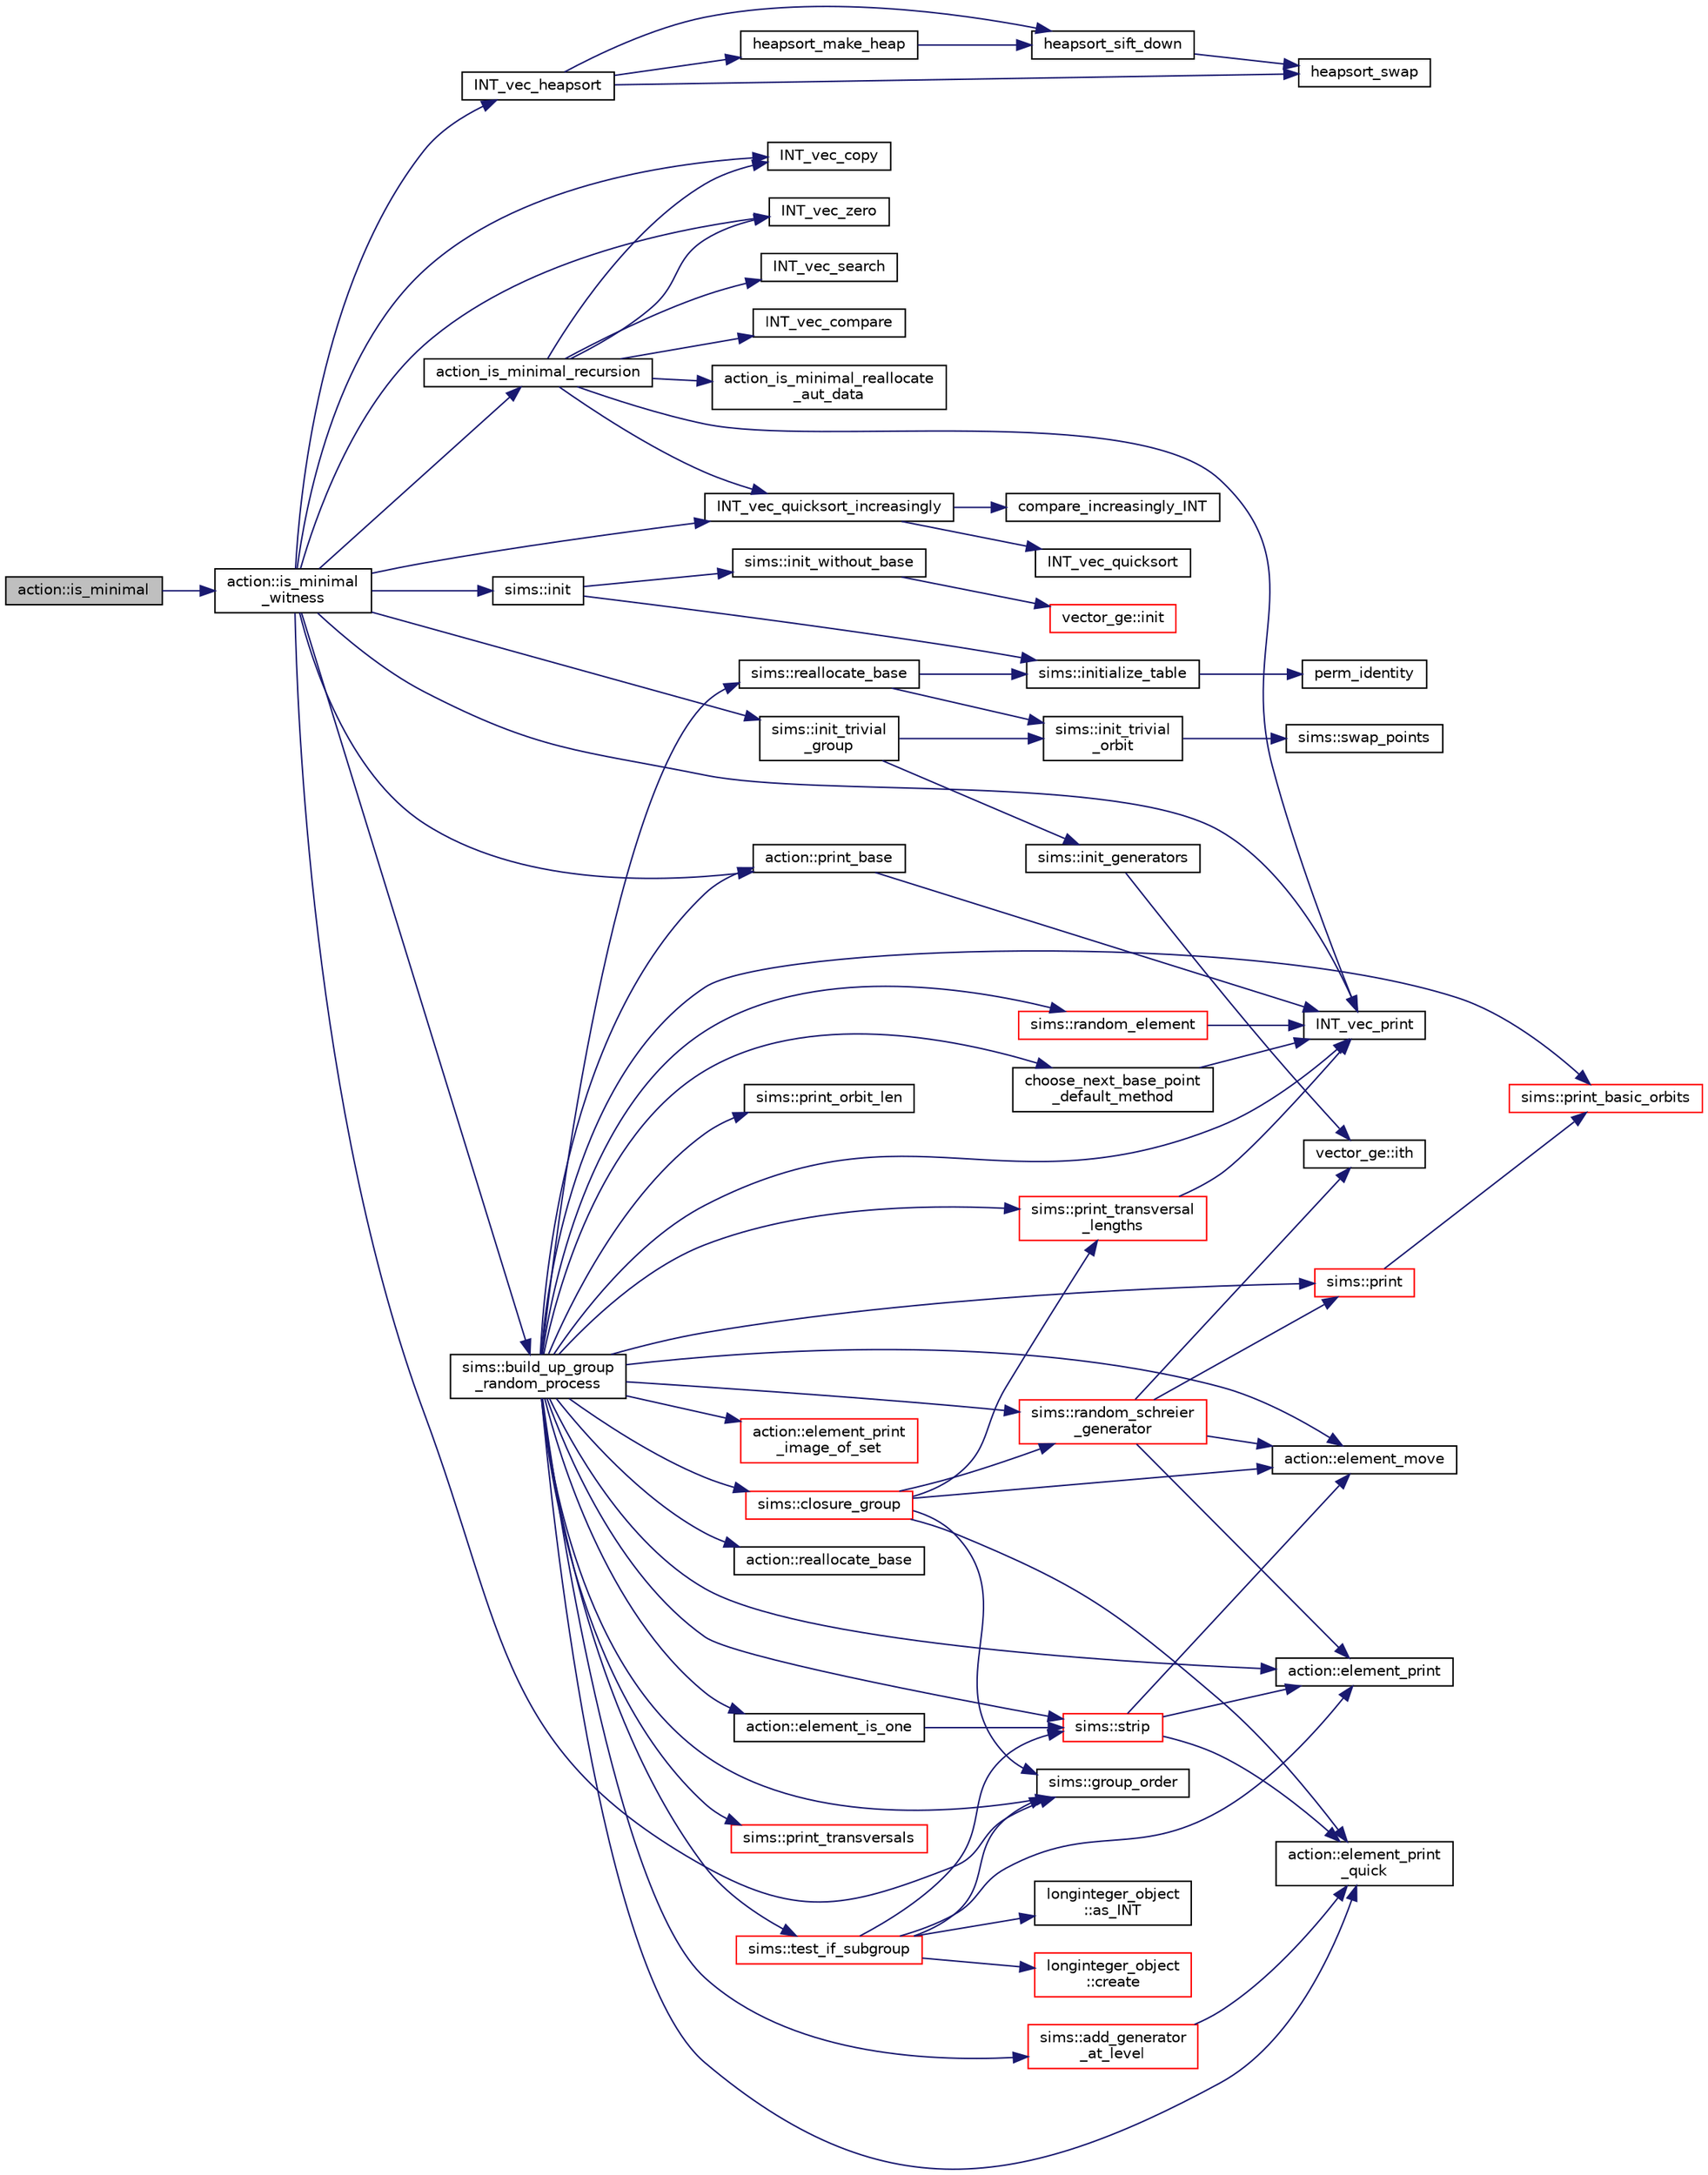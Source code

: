 digraph "action::is_minimal"
{
  edge [fontname="Helvetica",fontsize="10",labelfontname="Helvetica",labelfontsize="10"];
  node [fontname="Helvetica",fontsize="10",shape=record];
  rankdir="LR";
  Node29280 [label="action::is_minimal",height=0.2,width=0.4,color="black", fillcolor="grey75", style="filled", fontcolor="black"];
  Node29280 -> Node29281 [color="midnightblue",fontsize="10",style="solid",fontname="Helvetica"];
  Node29281 [label="action::is_minimal\l_witness",height=0.2,width=0.4,color="black", fillcolor="white", style="filled",URL="$d2/d86/classaction.html#aabf5ea4227f124eac2badc5d5225e220"];
  Node29281 -> Node29282 [color="midnightblue",fontsize="10",style="solid",fontname="Helvetica"];
  Node29282 [label="INT_vec_print",height=0.2,width=0.4,color="black", fillcolor="white", style="filled",URL="$df/dbf/sajeeb_8_c.html#a79a5901af0b47dd0d694109543c027fe"];
  Node29281 -> Node29283 [color="midnightblue",fontsize="10",style="solid",fontname="Helvetica"];
  Node29283 [label="action::print_base",height=0.2,width=0.4,color="black", fillcolor="white", style="filled",URL="$d2/d86/classaction.html#a6ac1c35b58155659d22359820a3ae18a"];
  Node29283 -> Node29282 [color="midnightblue",fontsize="10",style="solid",fontname="Helvetica"];
  Node29281 -> Node29284 [color="midnightblue",fontsize="10",style="solid",fontname="Helvetica"];
  Node29284 [label="INT_vec_copy",height=0.2,width=0.4,color="black", fillcolor="white", style="filled",URL="$df/dbf/sajeeb_8_c.html#ac2d875e27e009af6ec04d17254d11075"];
  Node29281 -> Node29285 [color="midnightblue",fontsize="10",style="solid",fontname="Helvetica"];
  Node29285 [label="INT_vec_quicksort_increasingly",height=0.2,width=0.4,color="black", fillcolor="white", style="filled",URL="$d5/de2/foundations_2data__structures_2data__structures_8h.html#a31ccee746bc644f58816c67bc3a0e237"];
  Node29285 -> Node29286 [color="midnightblue",fontsize="10",style="solid",fontname="Helvetica"];
  Node29286 [label="INT_vec_quicksort",height=0.2,width=0.4,color="black", fillcolor="white", style="filled",URL="$d4/dd7/sorting_8_c.html#a06b413b423531ad098e9536031cc91ef"];
  Node29285 -> Node29287 [color="midnightblue",fontsize="10",style="solid",fontname="Helvetica"];
  Node29287 [label="compare_increasingly_INT",height=0.2,width=0.4,color="black", fillcolor="white", style="filled",URL="$d4/dd7/sorting_8_c.html#aa182150f114c64f81fcefcbc6d292790"];
  Node29281 -> Node29288 [color="midnightblue",fontsize="10",style="solid",fontname="Helvetica"];
  Node29288 [label="INT_vec_zero",height=0.2,width=0.4,color="black", fillcolor="white", style="filled",URL="$df/dbf/sajeeb_8_c.html#aa8c9c7977203577026080f546fe4980f"];
  Node29281 -> Node29289 [color="midnightblue",fontsize="10",style="solid",fontname="Helvetica"];
  Node29289 [label="action_is_minimal_recursion",height=0.2,width=0.4,color="black", fillcolor="white", style="filled",URL="$d8/d9e/backtrack_8_c.html#a424c8d4e6a3d42ba176e2deec17dda30"];
  Node29289 -> Node29282 [color="midnightblue",fontsize="10",style="solid",fontname="Helvetica"];
  Node29289 -> Node29290 [color="midnightblue",fontsize="10",style="solid",fontname="Helvetica"];
  Node29290 [label="INT_vec_compare",height=0.2,width=0.4,color="black", fillcolor="white", style="filled",URL="$d5/de2/foundations_2data__structures_2data__structures_8h.html#ac1a17fca23fb4a338aef8547a4c2fded"];
  Node29289 -> Node29291 [color="midnightblue",fontsize="10",style="solid",fontname="Helvetica"];
  Node29291 [label="action_is_minimal_reallocate\l_aut_data",height=0.2,width=0.4,color="black", fillcolor="white", style="filled",URL="$d8/d9e/backtrack_8_c.html#a275c8ab9b20fbd42425ce49d48b04011"];
  Node29289 -> Node29292 [color="midnightblue",fontsize="10",style="solid",fontname="Helvetica"];
  Node29292 [label="INT_vec_search",height=0.2,width=0.4,color="black", fillcolor="white", style="filled",URL="$d5/de2/foundations_2data__structures_2data__structures_8h.html#ad103ef2316a1f671bdb68fd9cd9ba945"];
  Node29289 -> Node29285 [color="midnightblue",fontsize="10",style="solid",fontname="Helvetica"];
  Node29289 -> Node29284 [color="midnightblue",fontsize="10",style="solid",fontname="Helvetica"];
  Node29289 -> Node29288 [color="midnightblue",fontsize="10",style="solid",fontname="Helvetica"];
  Node29281 -> Node29293 [color="midnightblue",fontsize="10",style="solid",fontname="Helvetica"];
  Node29293 [label="INT_vec_heapsort",height=0.2,width=0.4,color="black", fillcolor="white", style="filled",URL="$d5/de2/foundations_2data__structures_2data__structures_8h.html#a3590ad9987f801fbfc94634300182f39"];
  Node29293 -> Node29294 [color="midnightblue",fontsize="10",style="solid",fontname="Helvetica"];
  Node29294 [label="heapsort_make_heap",height=0.2,width=0.4,color="black", fillcolor="white", style="filled",URL="$d4/dd7/sorting_8_c.html#a42f24453d7d77eeb1338ebd1a13cfdbb"];
  Node29294 -> Node29295 [color="midnightblue",fontsize="10",style="solid",fontname="Helvetica"];
  Node29295 [label="heapsort_sift_down",height=0.2,width=0.4,color="black", fillcolor="white", style="filled",URL="$d4/dd7/sorting_8_c.html#a65cbb1a6a3f01f511673705437ddc18b"];
  Node29295 -> Node29296 [color="midnightblue",fontsize="10",style="solid",fontname="Helvetica"];
  Node29296 [label="heapsort_swap",height=0.2,width=0.4,color="black", fillcolor="white", style="filled",URL="$d4/dd7/sorting_8_c.html#a8f048362e6065297b19b6975bcbbfcc6"];
  Node29293 -> Node29296 [color="midnightblue",fontsize="10",style="solid",fontname="Helvetica"];
  Node29293 -> Node29295 [color="midnightblue",fontsize="10",style="solid",fontname="Helvetica"];
  Node29281 -> Node29297 [color="midnightblue",fontsize="10",style="solid",fontname="Helvetica"];
  Node29297 [label="sims::group_order",height=0.2,width=0.4,color="black", fillcolor="white", style="filled",URL="$d9/df3/classsims.html#aa442445175656570fa35febbe790efad"];
  Node29281 -> Node29298 [color="midnightblue",fontsize="10",style="solid",fontname="Helvetica"];
  Node29298 [label="sims::init",height=0.2,width=0.4,color="black", fillcolor="white", style="filled",URL="$d9/df3/classsims.html#a02eb61ed14f75cfe4dc0770142c1bff0"];
  Node29298 -> Node29299 [color="midnightblue",fontsize="10",style="solid",fontname="Helvetica"];
  Node29299 [label="sims::init_without_base",height=0.2,width=0.4,color="black", fillcolor="white", style="filled",URL="$d9/df3/classsims.html#a1010f2dc330b7c5ae10128c0b7dcbefd"];
  Node29299 -> Node29300 [color="midnightblue",fontsize="10",style="solid",fontname="Helvetica"];
  Node29300 [label="vector_ge::init",height=0.2,width=0.4,color="red", fillcolor="white", style="filled",URL="$d4/d6e/classvector__ge.html#afe1d6befd1f1501e6be34afbaa9d30a8"];
  Node29298 -> Node29302 [color="midnightblue",fontsize="10",style="solid",fontname="Helvetica"];
  Node29302 [label="sims::initialize_table",height=0.2,width=0.4,color="black", fillcolor="white", style="filled",URL="$d9/df3/classsims.html#abe36dd0812bde20447f5aaa8384596a7"];
  Node29302 -> Node29303 [color="midnightblue",fontsize="10",style="solid",fontname="Helvetica"];
  Node29303 [label="perm_identity",height=0.2,width=0.4,color="black", fillcolor="white", style="filled",URL="$d2/d7c/combinatorics_8_c.html#aebc54d3f9c31f253ae53e3eb3b386208"];
  Node29281 -> Node29304 [color="midnightblue",fontsize="10",style="solid",fontname="Helvetica"];
  Node29304 [label="sims::init_trivial\l_group",height=0.2,width=0.4,color="black", fillcolor="white", style="filled",URL="$d9/df3/classsims.html#a6a55a0a4e5124654f999933fd635334a"];
  Node29304 -> Node29305 [color="midnightblue",fontsize="10",style="solid",fontname="Helvetica"];
  Node29305 [label="sims::init_generators",height=0.2,width=0.4,color="black", fillcolor="white", style="filled",URL="$d9/df3/classsims.html#aa2a7908389727bdfa05d034e8d53a818"];
  Node29305 -> Node29306 [color="midnightblue",fontsize="10",style="solid",fontname="Helvetica"];
  Node29306 [label="vector_ge::ith",height=0.2,width=0.4,color="black", fillcolor="white", style="filled",URL="$d4/d6e/classvector__ge.html#a1ff002e8b746a9beb119d57dcd4a15ff"];
  Node29304 -> Node29307 [color="midnightblue",fontsize="10",style="solid",fontname="Helvetica"];
  Node29307 [label="sims::init_trivial\l_orbit",height=0.2,width=0.4,color="black", fillcolor="white", style="filled",URL="$d9/df3/classsims.html#ac55702550a4671a721f78345dd9bff70"];
  Node29307 -> Node29308 [color="midnightblue",fontsize="10",style="solid",fontname="Helvetica"];
  Node29308 [label="sims::swap_points",height=0.2,width=0.4,color="black", fillcolor="white", style="filled",URL="$d9/df3/classsims.html#a3443b4bbfb5573864c29b627562819d2"];
  Node29281 -> Node29309 [color="midnightblue",fontsize="10",style="solid",fontname="Helvetica"];
  Node29309 [label="sims::build_up_group\l_random_process",height=0.2,width=0.4,color="black", fillcolor="white", style="filled",URL="$d9/df3/classsims.html#afde54d656304b5a92459615f2690ea64"];
  Node29309 -> Node29297 [color="midnightblue",fontsize="10",style="solid",fontname="Helvetica"];
  Node29309 -> Node29310 [color="midnightblue",fontsize="10",style="solid",fontname="Helvetica"];
  Node29310 [label="sims::test_if_subgroup",height=0.2,width=0.4,color="red", fillcolor="white", style="filled",URL="$d9/df3/classsims.html#a60f53e947f3a0949805cf0e422749bf5"];
  Node29310 -> Node29297 [color="midnightblue",fontsize="10",style="solid",fontname="Helvetica"];
  Node29310 -> Node29311 [color="midnightblue",fontsize="10",style="solid",fontname="Helvetica"];
  Node29311 [label="longinteger_object\l::as_INT",height=0.2,width=0.4,color="black", fillcolor="white", style="filled",URL="$dd/d7e/classlonginteger__object.html#afb992d4679a6741acc63c8bcba27971e"];
  Node29310 -> Node29312 [color="midnightblue",fontsize="10",style="solid",fontname="Helvetica"];
  Node29312 [label="longinteger_object\l::create",height=0.2,width=0.4,color="red", fillcolor="white", style="filled",URL="$dd/d7e/classlonginteger__object.html#a95d2eebc60849c3963a49298b1f498c2"];
  Node29310 -> Node29328 [color="midnightblue",fontsize="10",style="solid",fontname="Helvetica"];
  Node29328 [label="sims::strip",height=0.2,width=0.4,color="red", fillcolor="white", style="filled",URL="$d9/df3/classsims.html#a4d902cab732ddf9f60788dda85b0a775"];
  Node29328 -> Node29324 [color="midnightblue",fontsize="10",style="solid",fontname="Helvetica"];
  Node29324 [label="action::element_print\l_quick",height=0.2,width=0.4,color="black", fillcolor="white", style="filled",URL="$d2/d86/classaction.html#a4844680cf6750396f76494a28655265b"];
  Node29328 -> Node29326 [color="midnightblue",fontsize="10",style="solid",fontname="Helvetica"];
  Node29326 [label="action::element_move",height=0.2,width=0.4,color="black", fillcolor="white", style="filled",URL="$d2/d86/classaction.html#a550947491bbb534d3d7951f50198a874"];
  Node29328 -> Node29331 [color="midnightblue",fontsize="10",style="solid",fontname="Helvetica"];
  Node29331 [label="action::element_print",height=0.2,width=0.4,color="black", fillcolor="white", style="filled",URL="$d2/d86/classaction.html#ae38c3ef3c1125213733d63c6fc3c40cd"];
  Node29310 -> Node29331 [color="midnightblue",fontsize="10",style="solid",fontname="Helvetica"];
  Node29309 -> Node29283 [color="midnightblue",fontsize="10",style="solid",fontname="Helvetica"];
  Node29309 -> Node29334 [color="midnightblue",fontsize="10",style="solid",fontname="Helvetica"];
  Node29334 [label="sims::print_orbit_len",height=0.2,width=0.4,color="black", fillcolor="white", style="filled",URL="$d9/df3/classsims.html#aafae664e1594cffd4317cf881748cf0b"];
  Node29309 -> Node29335 [color="midnightblue",fontsize="10",style="solid",fontname="Helvetica"];
  Node29335 [label="sims::random_schreier\l_generator",height=0.2,width=0.4,color="red", fillcolor="white", style="filled",URL="$d9/df3/classsims.html#aaa77048e586c36a7639fa61ff66e0a23"];
  Node29335 -> Node29331 [color="midnightblue",fontsize="10",style="solid",fontname="Helvetica"];
  Node29335 -> Node29306 [color="midnightblue",fontsize="10",style="solid",fontname="Helvetica"];
  Node29335 -> Node29326 [color="midnightblue",fontsize="10",style="solid",fontname="Helvetica"];
  Node29335 -> Node29338 [color="midnightblue",fontsize="10",style="solid",fontname="Helvetica"];
  Node29338 [label="sims::print",height=0.2,width=0.4,color="red", fillcolor="white", style="filled",URL="$d9/df3/classsims.html#a93c3d22dc3ac6d78acc60bad65234944"];
  Node29338 -> Node29343 [color="midnightblue",fontsize="10",style="solid",fontname="Helvetica"];
  Node29343 [label="sims::print_basic_orbits",height=0.2,width=0.4,color="red", fillcolor="white", style="filled",URL="$d9/df3/classsims.html#ab26955fba9bb5a6fe176b4f12d0a6c5a"];
  Node29309 -> Node29326 [color="midnightblue",fontsize="10",style="solid",fontname="Helvetica"];
  Node29309 -> Node29324 [color="midnightblue",fontsize="10",style="solid",fontname="Helvetica"];
  Node29309 -> Node29344 [color="midnightblue",fontsize="10",style="solid",fontname="Helvetica"];
  Node29344 [label="sims::random_element",height=0.2,width=0.4,color="red", fillcolor="white", style="filled",URL="$d9/df3/classsims.html#a28e72977652add0bb45a5f703243fd33"];
  Node29344 -> Node29282 [color="midnightblue",fontsize="10",style="solid",fontname="Helvetica"];
  Node29309 -> Node29282 [color="midnightblue",fontsize="10",style="solid",fontname="Helvetica"];
  Node29309 -> Node29328 [color="midnightblue",fontsize="10",style="solid",fontname="Helvetica"];
  Node29309 -> Node29345 [color="midnightblue",fontsize="10",style="solid",fontname="Helvetica"];
  Node29345 [label="action::element_is_one",height=0.2,width=0.4,color="black", fillcolor="white", style="filled",URL="$d2/d86/classaction.html#aeb623ab323a151f64d713288cd13224d"];
  Node29345 -> Node29328 [color="midnightblue",fontsize="10",style="solid",fontname="Helvetica"];
  Node29309 -> Node29346 [color="midnightblue",fontsize="10",style="solid",fontname="Helvetica"];
  Node29346 [label="choose_next_base_point\l_default_method",height=0.2,width=0.4,color="black", fillcolor="white", style="filled",URL="$d5/d90/action__global_8_c.html#aa8a0dd82f9ba29cb6f07b63528ff3763"];
  Node29346 -> Node29282 [color="midnightblue",fontsize="10",style="solid",fontname="Helvetica"];
  Node29309 -> Node29338 [color="midnightblue",fontsize="10",style="solid",fontname="Helvetica"];
  Node29309 -> Node29343 [color="midnightblue",fontsize="10",style="solid",fontname="Helvetica"];
  Node29309 -> Node29347 [color="midnightblue",fontsize="10",style="solid",fontname="Helvetica"];
  Node29347 [label="action::element_print\l_image_of_set",height=0.2,width=0.4,color="red", fillcolor="white", style="filled",URL="$d2/d86/classaction.html#aee1fcf04d4d80369d3f3857d411a2535"];
  Node29309 -> Node29331 [color="midnightblue",fontsize="10",style="solid",fontname="Helvetica"];
  Node29309 -> Node29348 [color="midnightblue",fontsize="10",style="solid",fontname="Helvetica"];
  Node29348 [label="sims::add_generator\l_at_level",height=0.2,width=0.4,color="red", fillcolor="white", style="filled",URL="$d9/df3/classsims.html#ac9f0f17058381524d70645e9d6893e4d"];
  Node29348 -> Node29324 [color="midnightblue",fontsize="10",style="solid",fontname="Helvetica"];
  Node29309 -> Node29357 [color="midnightblue",fontsize="10",style="solid",fontname="Helvetica"];
  Node29357 [label="action::reallocate_base",height=0.2,width=0.4,color="black", fillcolor="white", style="filled",URL="$d2/d86/classaction.html#a59ea889d3aa9e9aee86ffee6b7785bfd"];
  Node29309 -> Node29358 [color="midnightblue",fontsize="10",style="solid",fontname="Helvetica"];
  Node29358 [label="sims::reallocate_base",height=0.2,width=0.4,color="black", fillcolor="white", style="filled",URL="$d9/df3/classsims.html#a9768b0070683ba04b4211aa8d0de7fbd"];
  Node29358 -> Node29302 [color="midnightblue",fontsize="10",style="solid",fontname="Helvetica"];
  Node29358 -> Node29307 [color="midnightblue",fontsize="10",style="solid",fontname="Helvetica"];
  Node29309 -> Node29359 [color="midnightblue",fontsize="10",style="solid",fontname="Helvetica"];
  Node29359 [label="sims::closure_group",height=0.2,width=0.4,color="red", fillcolor="white", style="filled",URL="$d9/df3/classsims.html#a7ecab5d843b1960ba9386e1b5dd41b95"];
  Node29359 -> Node29360 [color="midnightblue",fontsize="10",style="solid",fontname="Helvetica"];
  Node29360 [label="sims::print_transversal\l_lengths",height=0.2,width=0.4,color="red", fillcolor="white", style="filled",URL="$d9/df3/classsims.html#a122d9276cad4b4fbb8ea6f7831d43020"];
  Node29360 -> Node29282 [color="midnightblue",fontsize="10",style="solid",fontname="Helvetica"];
  Node29359 -> Node29297 [color="midnightblue",fontsize="10",style="solid",fontname="Helvetica"];
  Node29359 -> Node29335 [color="midnightblue",fontsize="10",style="solid",fontname="Helvetica"];
  Node29359 -> Node29326 [color="midnightblue",fontsize="10",style="solid",fontname="Helvetica"];
  Node29359 -> Node29324 [color="midnightblue",fontsize="10",style="solid",fontname="Helvetica"];
  Node29309 -> Node29360 [color="midnightblue",fontsize="10",style="solid",fontname="Helvetica"];
  Node29309 -> Node29371 [color="midnightblue",fontsize="10",style="solid",fontname="Helvetica"];
  Node29371 [label="sims::print_transversals",height=0.2,width=0.4,color="red", fillcolor="white", style="filled",URL="$d9/df3/classsims.html#a77dbb9429e40ca83098f314bf0e3c44a"];
}
